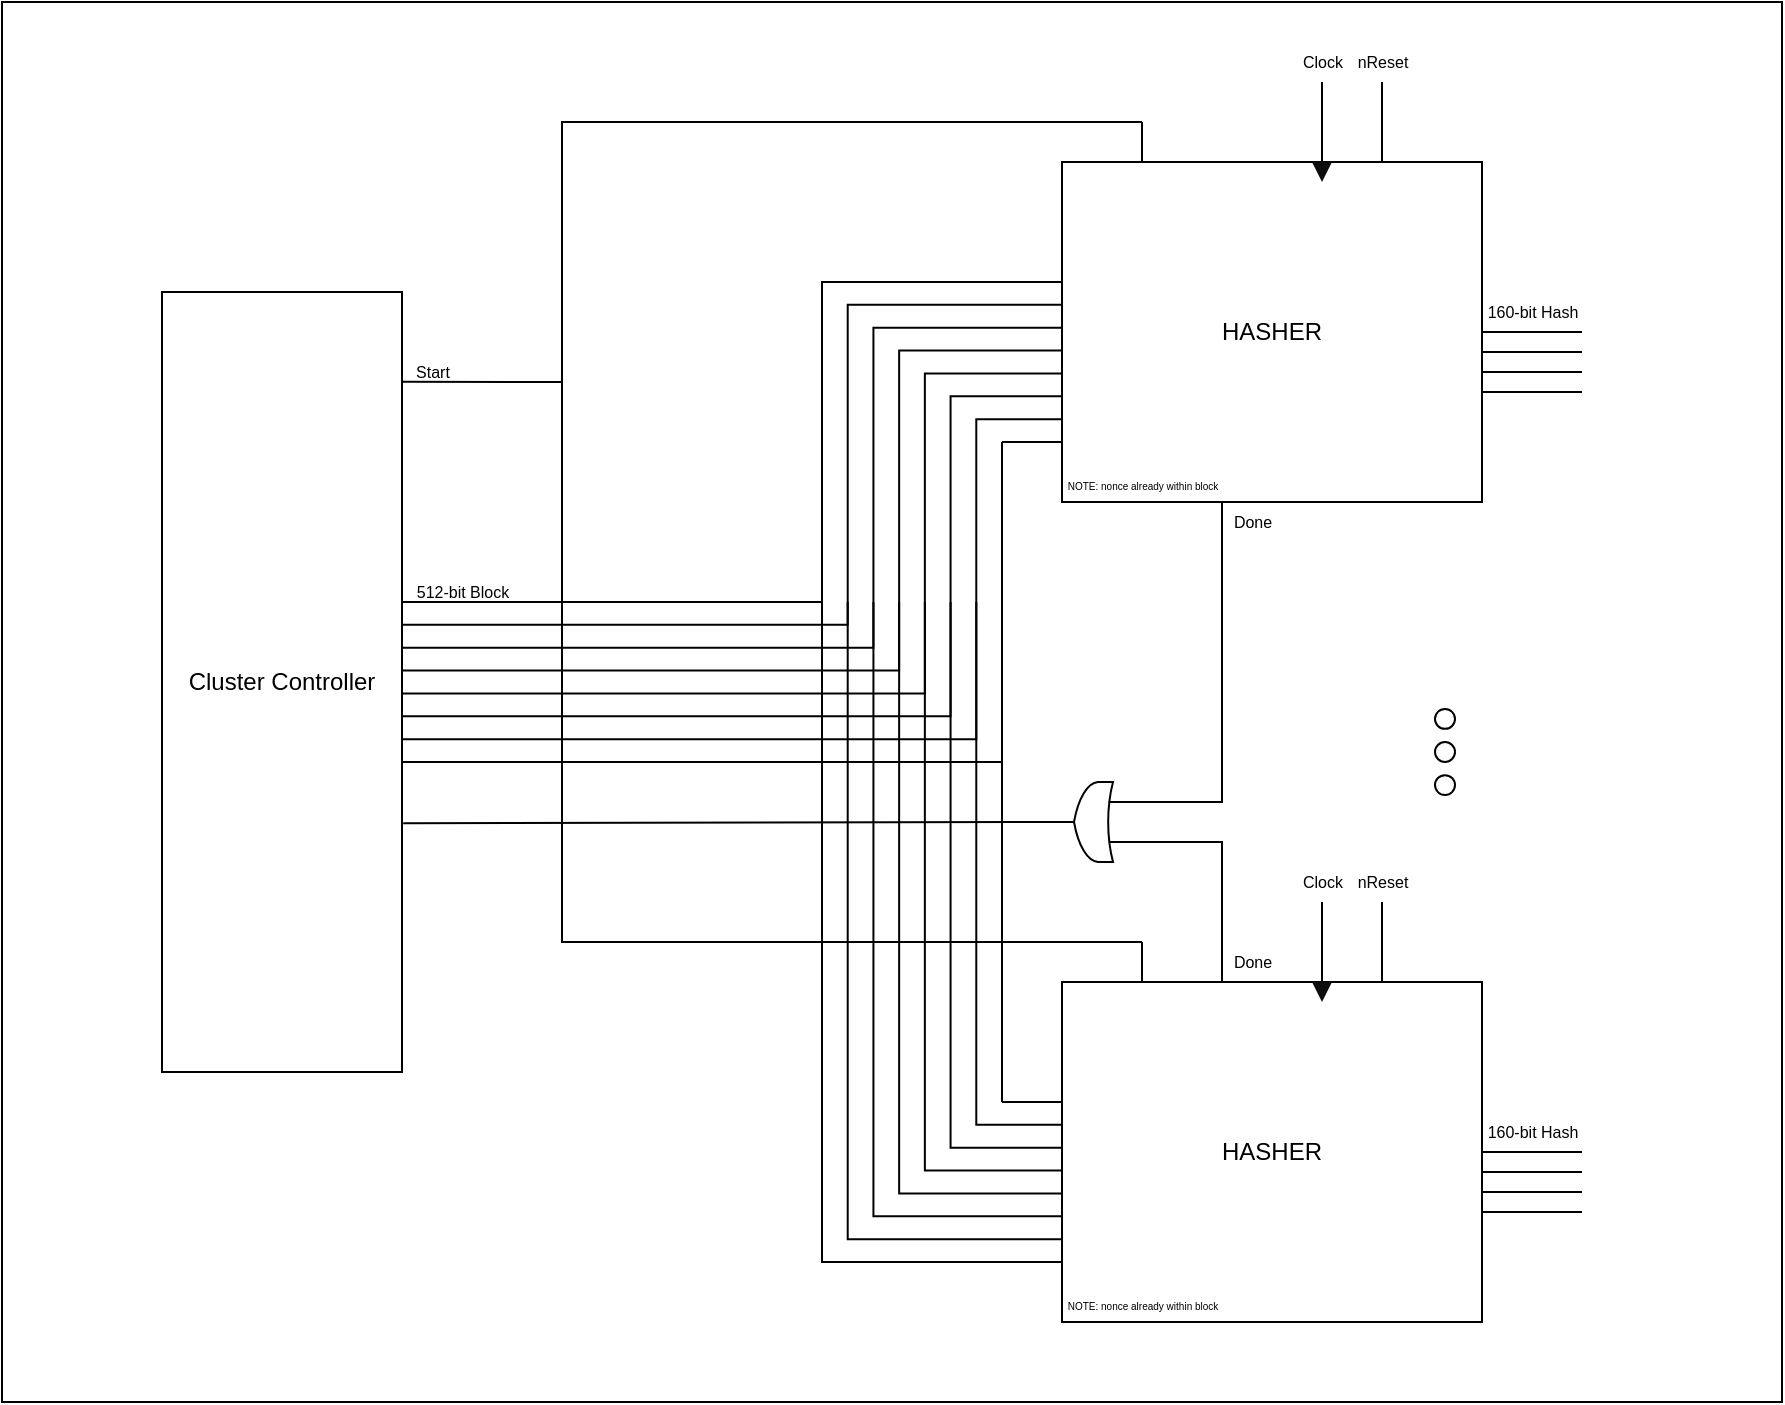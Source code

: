 <mxfile version="18.0.6" type="device"><diagram id="t01CVsoLP8008P1a1oeR" name="Page-1"><mxGraphModel dx="2253" dy="865" grid="1" gridSize="10" guides="1" tooltips="1" connect="1" arrows="1" fold="1" page="1" pageScale="1" pageWidth="850" pageHeight="1100" math="0" shadow="0"><root><mxCell id="0"/><mxCell id="1" parent="0"/><mxCell id="xVAKwjw_0Ouf9C2bsbCT-25" value="" style="rounded=0;whiteSpace=wrap;html=1;fontSize=8;fillColor=none;" vertex="1" parent="1"><mxGeometry x="-140" y="140" width="890" height="700" as="geometry"/></mxCell><mxCell id="xVAKwjw_0Ouf9C2bsbCT-1" value="HASHER" style="rounded=0;whiteSpace=wrap;html=1;" vertex="1" parent="1"><mxGeometry x="390" y="220" width="210" height="170" as="geometry"/></mxCell><mxCell id="xVAKwjw_0Ouf9C2bsbCT-5" value="" style="verticalLabelPosition=bottom;shadow=0;dashed=0;align=center;html=1;verticalAlign=top;shape=mxgraph.electrical.transmission.8_line_bus;" vertex="1" parent="1"><mxGeometry x="360" y="280" width="30" height="80" as="geometry"/></mxCell><mxCell id="xVAKwjw_0Ouf9C2bsbCT-8" value="" style="endArrow=none;html=1;strokeWidth=1;rounded=0;" edge="1" parent="1"><mxGeometry width="100" relative="1" as="geometry"><mxPoint x="430" y="220" as="sourcePoint"/><mxPoint x="430" y="200" as="targetPoint"/></mxGeometry></mxCell><mxCell id="xVAKwjw_0Ouf9C2bsbCT-10" value="" style="endArrow=none;html=1;strokeWidth=1;rounded=0;exitX=0;exitY=0.75;exitDx=0;exitDy=0;exitPerimeter=0;" edge="1" parent="1" source="xVAKwjw_0Ouf9C2bsbCT-57"><mxGeometry width="100" relative="1" as="geometry"><mxPoint x="470" y="430" as="sourcePoint"/><mxPoint x="470" y="390" as="targetPoint"/><Array as="points"><mxPoint x="470" y="540"/></Array></mxGeometry></mxCell><mxCell id="xVAKwjw_0Ouf9C2bsbCT-12" value="Done" style="text;html=1;align=center;verticalAlign=middle;resizable=0;points=[];autosize=1;strokeColor=none;fillColor=none;fontSize=8;" vertex="1" parent="1"><mxGeometry x="470" y="390" width="30" height="20" as="geometry"/></mxCell><mxCell id="xVAKwjw_0Ouf9C2bsbCT-14" value="" style="verticalLabelPosition=bottom;shadow=0;dashed=0;align=center;html=1;verticalAlign=top;shape=mxgraph.electrical.transmission.4_line_bus;" vertex="1" parent="1"><mxGeometry x="600" y="305" width="50" height="30" as="geometry"/></mxCell><mxCell id="xVAKwjw_0Ouf9C2bsbCT-15" value="160-bit Hash" style="text;html=1;align=center;verticalAlign=middle;resizable=0;points=[];autosize=1;strokeColor=none;fillColor=none;fontSize=8;" vertex="1" parent="1"><mxGeometry x="595" y="285" width="60" height="20" as="geometry"/></mxCell><mxCell id="xVAKwjw_0Ouf9C2bsbCT-18" value="&lt;font style=&quot;font-size: 5px;&quot;&gt;NOTE: nonce already within block&lt;/font&gt;" style="text;html=1;align=center;verticalAlign=middle;resizable=0;points=[];autosize=1;strokeColor=none;fillColor=none;" vertex="1" parent="1"><mxGeometry x="385" y="370" width="90" height="20" as="geometry"/></mxCell><mxCell id="xVAKwjw_0Ouf9C2bsbCT-19" value="" style="endArrow=none;html=1;strokeWidth=1;rounded=0;" edge="1" parent="1"><mxGeometry width="100" relative="1" as="geometry"><mxPoint x="520" y="220" as="sourcePoint"/><mxPoint x="520" y="180" as="targetPoint"/></mxGeometry></mxCell><mxCell id="xVAKwjw_0Ouf9C2bsbCT-20" value="" style="endArrow=none;html=1;strokeWidth=1;rounded=0;" edge="1" parent="1"><mxGeometry width="100" relative="1" as="geometry"><mxPoint x="550" y="220" as="sourcePoint"/><mxPoint x="550" y="180" as="targetPoint"/></mxGeometry></mxCell><mxCell id="xVAKwjw_0Ouf9C2bsbCT-21" value="&lt;font style=&quot;font-size: 8px;&quot;&gt;nReset&lt;/font&gt;" style="text;html=1;align=center;verticalAlign=middle;resizable=0;points=[];autosize=1;strokeColor=none;fillColor=none;fontSize=5;" vertex="1" parent="1"><mxGeometry x="530" y="165" width="40" height="10" as="geometry"/></mxCell><mxCell id="xVAKwjw_0Ouf9C2bsbCT-23" value="&lt;font style=&quot;font-size: 8px;&quot;&gt;Clock&lt;/font&gt;" style="text;html=1;align=center;verticalAlign=middle;resizable=0;points=[];autosize=1;strokeColor=none;fillColor=none;fontSize=5;" vertex="1" parent="1"><mxGeometry x="500" y="165" width="40" height="10" as="geometry"/></mxCell><mxCell id="xVAKwjw_0Ouf9C2bsbCT-24" value="" style="triangle;whiteSpace=wrap;html=1;fontSize=8;rotation=90;fillColor=#0D0D0D;strokeColor=none;" vertex="1" parent="1"><mxGeometry x="515" y="220" width="10" height="10" as="geometry"/></mxCell><mxCell id="xVAKwjw_0Ouf9C2bsbCT-26" value="" style="verticalLabelPosition=bottom;shadow=0;dashed=0;align=center;html=1;verticalAlign=top;shape=mxgraph.electrical.transmission.8_line_bus;" vertex="1" parent="1"><mxGeometry x="60" y="440" width="210" height="80" as="geometry"/></mxCell><mxCell id="xVAKwjw_0Ouf9C2bsbCT-27" value="512-bit Block" style="text;html=1;align=center;verticalAlign=middle;resizable=0;points=[];autosize=1;strokeColor=none;fillColor=none;fontSize=8;" vertex="1" parent="1"><mxGeometry x="60" y="425" width="60" height="20" as="geometry"/></mxCell><mxCell id="xVAKwjw_0Ouf9C2bsbCT-28" value="" style="verticalLabelPosition=bottom;shadow=0;dashed=0;align=center;html=1;verticalAlign=top;shape=mxgraph.electrical.transmission.eightLineBusElbow;notch=180;fontSize=8;fillColor=none;" vertex="1" parent="1"><mxGeometry x="270" y="440" width="90" height="80" as="geometry"/></mxCell><mxCell id="xVAKwjw_0Ouf9C2bsbCT-29" value="" style="verticalLabelPosition=bottom;shadow=0;dashed=0;align=center;html=1;verticalAlign=top;shape=mxgraph.electrical.transmission.eightLineBusElbow;notch=180;fontSize=8;fillColor=none;rotation=-180;" vertex="1" parent="1"><mxGeometry x="270" y="280" width="90" height="80" as="geometry"/></mxCell><mxCell id="xVAKwjw_0Ouf9C2bsbCT-30" value="" style="verticalLabelPosition=bottom;shadow=0;dashed=0;align=center;html=1;verticalAlign=top;shape=mxgraph.electrical.transmission.8_line_bus;rotation=-90;" vertex="1" parent="1"><mxGeometry x="275" y="355" width="80" height="90" as="geometry"/></mxCell><mxCell id="xVAKwjw_0Ouf9C2bsbCT-31" value="HASHER" style="rounded=0;whiteSpace=wrap;html=1;" vertex="1" parent="1"><mxGeometry x="390" y="630" width="210" height="170" as="geometry"/></mxCell><mxCell id="xVAKwjw_0Ouf9C2bsbCT-32" value="" style="verticalLabelPosition=bottom;shadow=0;dashed=0;align=center;html=1;verticalAlign=top;shape=mxgraph.electrical.transmission.8_line_bus;" vertex="1" parent="1"><mxGeometry x="360" y="690" width="30" height="80" as="geometry"/></mxCell><mxCell id="xVAKwjw_0Ouf9C2bsbCT-33" value="" style="endArrow=none;html=1;strokeWidth=1;rounded=0;" edge="1" parent="1"><mxGeometry width="100" relative="1" as="geometry"><mxPoint x="430" y="630.0" as="sourcePoint"/><mxPoint x="430" y="610" as="targetPoint"/></mxGeometry></mxCell><mxCell id="xVAKwjw_0Ouf9C2bsbCT-34" value="" style="endArrow=none;html=1;strokeWidth=1;rounded=0;entryX=0;entryY=0.25;entryDx=0;entryDy=0;entryPerimeter=0;" edge="1" parent="1" target="xVAKwjw_0Ouf9C2bsbCT-57"><mxGeometry width="100" relative="1" as="geometry"><mxPoint x="470" y="630.0" as="sourcePoint"/><mxPoint x="470" y="590.0" as="targetPoint"/><Array as="points"><mxPoint x="470" y="560"/></Array></mxGeometry></mxCell><mxCell id="xVAKwjw_0Ouf9C2bsbCT-36" value="Done" style="text;html=1;align=center;verticalAlign=middle;resizable=0;points=[];autosize=1;strokeColor=none;fillColor=none;fontSize=8;" vertex="1" parent="1"><mxGeometry x="470" y="610" width="30" height="20" as="geometry"/></mxCell><mxCell id="xVAKwjw_0Ouf9C2bsbCT-38" value="" style="verticalLabelPosition=bottom;shadow=0;dashed=0;align=center;html=1;verticalAlign=top;shape=mxgraph.electrical.transmission.4_line_bus;" vertex="1" parent="1"><mxGeometry x="600" y="715" width="50" height="30" as="geometry"/></mxCell><mxCell id="xVAKwjw_0Ouf9C2bsbCT-39" value="160-bit Hash" style="text;html=1;align=center;verticalAlign=middle;resizable=0;points=[];autosize=1;strokeColor=none;fillColor=none;fontSize=8;" vertex="1" parent="1"><mxGeometry x="595" y="695" width="60" height="20" as="geometry"/></mxCell><mxCell id="xVAKwjw_0Ouf9C2bsbCT-40" value="&lt;font style=&quot;font-size: 5px;&quot;&gt;NOTE: nonce already within block&lt;/font&gt;" style="text;html=1;align=center;verticalAlign=middle;resizable=0;points=[];autosize=1;strokeColor=none;fillColor=none;" vertex="1" parent="1"><mxGeometry x="385" y="780" width="90" height="20" as="geometry"/></mxCell><mxCell id="xVAKwjw_0Ouf9C2bsbCT-41" value="" style="endArrow=none;html=1;strokeWidth=1;rounded=0;" edge="1" parent="1"><mxGeometry width="100" relative="1" as="geometry"><mxPoint x="520" y="630.0" as="sourcePoint"/><mxPoint x="520" y="590.0" as="targetPoint"/></mxGeometry></mxCell><mxCell id="xVAKwjw_0Ouf9C2bsbCT-42" value="" style="endArrow=none;html=1;strokeWidth=1;rounded=0;" edge="1" parent="1"><mxGeometry width="100" relative="1" as="geometry"><mxPoint x="550" y="630.0" as="sourcePoint"/><mxPoint x="550" y="590.0" as="targetPoint"/></mxGeometry></mxCell><mxCell id="xVAKwjw_0Ouf9C2bsbCT-43" value="&lt;font style=&quot;font-size: 8px;&quot;&gt;nReset&lt;/font&gt;" style="text;html=1;align=center;verticalAlign=middle;resizable=0;points=[];autosize=1;strokeColor=none;fillColor=none;fontSize=5;" vertex="1" parent="1"><mxGeometry x="530" y="575" width="40" height="10" as="geometry"/></mxCell><mxCell id="xVAKwjw_0Ouf9C2bsbCT-44" value="&lt;font style=&quot;font-size: 8px;&quot;&gt;Clock&lt;/font&gt;" style="text;html=1;align=center;verticalAlign=middle;resizable=0;points=[];autosize=1;strokeColor=none;fillColor=none;fontSize=5;" vertex="1" parent="1"><mxGeometry x="500" y="575" width="40" height="10" as="geometry"/></mxCell><mxCell id="xVAKwjw_0Ouf9C2bsbCT-45" value="" style="triangle;whiteSpace=wrap;html=1;fontSize=8;rotation=90;fillColor=#0D0D0D;strokeColor=none;" vertex="1" parent="1"><mxGeometry x="515" y="630" width="10" height="10" as="geometry"/></mxCell><mxCell id="xVAKwjw_0Ouf9C2bsbCT-48" value="" style="verticalLabelPosition=bottom;shadow=0;dashed=0;align=center;html=1;verticalAlign=top;shape=mxgraph.electrical.transmission.8_line_bus;rotation=-90;" vertex="1" parent="1"><mxGeometry x="190" y="520" width="250" height="90" as="geometry"/></mxCell><mxCell id="xVAKwjw_0Ouf9C2bsbCT-51" value="" style="verticalLabelPosition=bottom;shadow=0;dashed=0;align=center;html=1;verticalAlign=top;shape=mxgraph.electrical.transmission.eightLineBusElbow;notch=180;fontSize=8;fillColor=none;rotation=-180;flipV=1;" vertex="1" parent="1"><mxGeometry x="270" y="690" width="90" height="80" as="geometry"/></mxCell><mxCell id="xVAKwjw_0Ouf9C2bsbCT-52" value="" style="verticalLabelPosition=bottom;shadow=0;dashed=0;align=center;html=1;verticalAlign=top;shape=mxgraph.electrical.transmission.terminal_3_phase;pointerEvents=1;fontSize=8;fillColor=none;rotation=90;" vertex="1" parent="1"><mxGeometry x="560" y="510" width="43" height="10" as="geometry"/></mxCell><mxCell id="xVAKwjw_0Ouf9C2bsbCT-53" value="&lt;font style=&quot;font-size: 12px;&quot;&gt;Cluster Controller&lt;/font&gt;" style="rounded=0;whiteSpace=wrap;html=1;fontSize=8;fillColor=default;" vertex="1" parent="1"><mxGeometry x="-60" y="285" width="120" height="390" as="geometry"/></mxCell><mxCell id="xVAKwjw_0Ouf9C2bsbCT-54" value="" style="endArrow=none;html=1;strokeWidth=1;rounded=0;" edge="1" parent="1"><mxGeometry width="100" relative="1" as="geometry"><mxPoint x="430" y="610" as="sourcePoint"/><mxPoint x="430" y="200" as="targetPoint"/><Array as="points"><mxPoint x="140" y="610"/><mxPoint x="140" y="200"/></Array></mxGeometry></mxCell><mxCell id="xVAKwjw_0Ouf9C2bsbCT-55" value="" style="endArrow=none;html=1;strokeWidth=1;rounded=0;entryX=1.003;entryY=0.115;entryDx=0;entryDy=0;entryPerimeter=0;" edge="1" parent="1" target="xVAKwjw_0Ouf9C2bsbCT-53"><mxGeometry width="100" relative="1" as="geometry"><mxPoint x="140" y="330" as="sourcePoint"/><mxPoint x="150" y="290" as="targetPoint"/></mxGeometry></mxCell><mxCell id="xVAKwjw_0Ouf9C2bsbCT-56" value="Start" style="text;html=1;align=center;verticalAlign=middle;resizable=0;points=[];autosize=1;strokeColor=none;fillColor=none;fontSize=8;" vertex="1" parent="1"><mxGeometry x="60" y="315" width="30" height="20" as="geometry"/></mxCell><mxCell id="xVAKwjw_0Ouf9C2bsbCT-57" value="" style="verticalLabelPosition=bottom;shadow=0;dashed=0;align=center;html=1;verticalAlign=top;shape=mxgraph.electrical.logic_gates.logic_gate;operation=or;fontSize=12;fillColor=default;rotation=-180;" vertex="1" parent="1"><mxGeometry x="390" y="530" width="30" height="40" as="geometry"/></mxCell><mxCell id="xVAKwjw_0Ouf9C2bsbCT-60" value="" style="endArrow=none;html=1;strokeWidth=1;rounded=0;entryX=1;entryY=0.5;entryDx=0;entryDy=0;entryPerimeter=0;exitX=1.005;exitY=0.681;exitDx=0;exitDy=0;exitPerimeter=0;" edge="1" parent="1" source="xVAKwjw_0Ouf9C2bsbCT-53" target="xVAKwjw_0Ouf9C2bsbCT-57"><mxGeometry width="100" relative="1" as="geometry"><mxPoint x="74.66" y="575" as="sourcePoint"/><mxPoint x="74.66" y="535" as="targetPoint"/></mxGeometry></mxCell></root></mxGraphModel></diagram></mxfile>